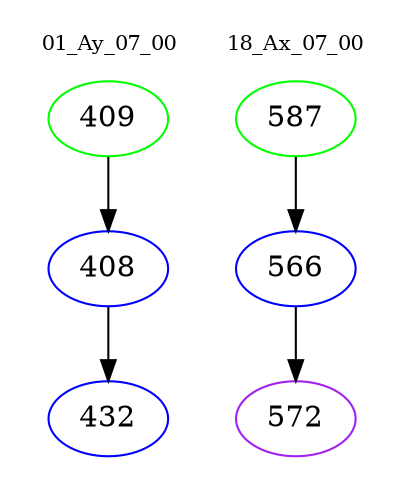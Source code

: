 digraph{
subgraph cluster_0 {
color = white
label = "01_Ay_07_00";
fontsize=10;
T0_409 [label="409", color="green"]
T0_409 -> T0_408 [color="black"]
T0_408 [label="408", color="blue"]
T0_408 -> T0_432 [color="black"]
T0_432 [label="432", color="blue"]
}
subgraph cluster_1 {
color = white
label = "18_Ax_07_00";
fontsize=10;
T1_587 [label="587", color="green"]
T1_587 -> T1_566 [color="black"]
T1_566 [label="566", color="blue"]
T1_566 -> T1_572 [color="black"]
T1_572 [label="572", color="purple"]
}
}
